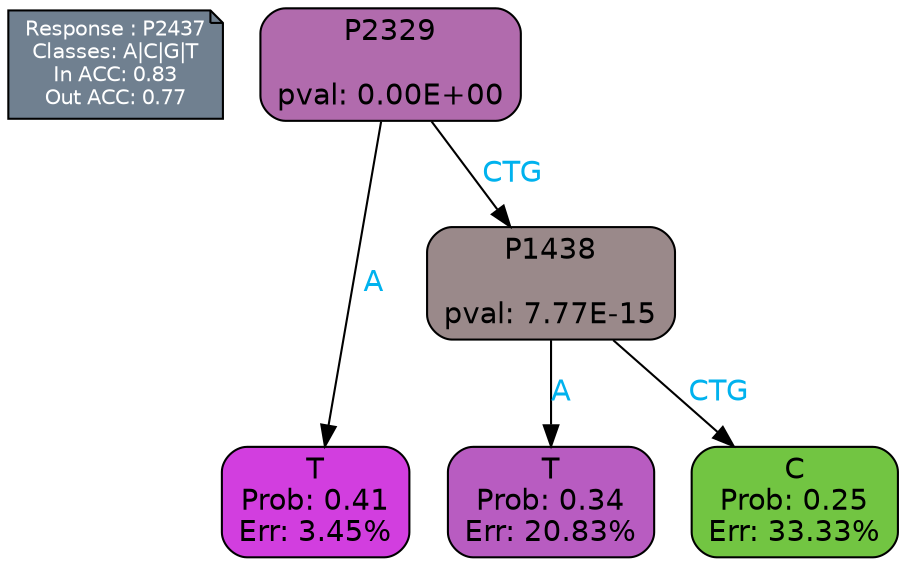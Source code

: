 digraph Tree {
node [shape=box, style="filled, rounded", color="black", fontname=helvetica] ;
graph [ranksep=equally, splines=polylines, bgcolor=transparent, dpi=600] ;
edge [fontname=helvetica] ;
LEGEND [label="Response : P2437
Classes: A|C|G|T
In ACC: 0.83
Out ACC: 0.77
",shape=note,align=left,style=filled,fillcolor="slategray",fontcolor="white",fontsize=10];1 [label="P2329

pval: 0.00E+00", fillcolor="#b16bad"] ;
2 [label="T
Prob: 0.41
Err: 3.45%", fillcolor="#d23edf"] ;
3 [label="P1438

pval: 7.77E-15", fillcolor="#9a898a"] ;
4 [label="T
Prob: 0.34
Err: 20.83%", fillcolor="#b85cc1"] ;
5 [label="C
Prob: 0.25
Err: 33.33%", fillcolor="#72c542"] ;
1 -> 2 [label="A",fontcolor=deepskyblue2] ;
1 -> 3 [label="CTG",fontcolor=deepskyblue2] ;
3 -> 4 [label="A",fontcolor=deepskyblue2] ;
3 -> 5 [label="CTG",fontcolor=deepskyblue2] ;
{rank = same; 2;4;5;}{rank = same; LEGEND;1;}}